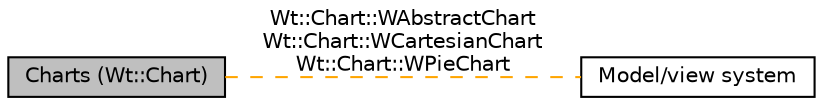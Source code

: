 digraph "Charts (Wt::Chart)"
{
  edge [fontname="Helvetica",fontsize="10",labelfontname="Helvetica",labelfontsize="10"];
  node [fontname="Helvetica",fontsize="10",shape=box];
  rankdir=LR;
  Node1 [label="Charts (Wt::Chart)",height=0.2,width=0.4,color="black", fillcolor="grey75", style="filled", fontcolor="black",tooltip="A charting library implemented using the Wt Painting system."];
  Node2 [label="Model/view system",height=0.2,width=0.4,color="black", fillcolor="white", style="filled",URL="$group__modelview.html",tooltip="Classes that implement Wt's model/view system."];
  Node1->Node2 [shape=plaintext, label="Wt::Chart::WAbstractChart\nWt::Chart::WCartesianChart\nWt::Chart::WPieChart", color="orange", dir="none", style="dashed"];
}
